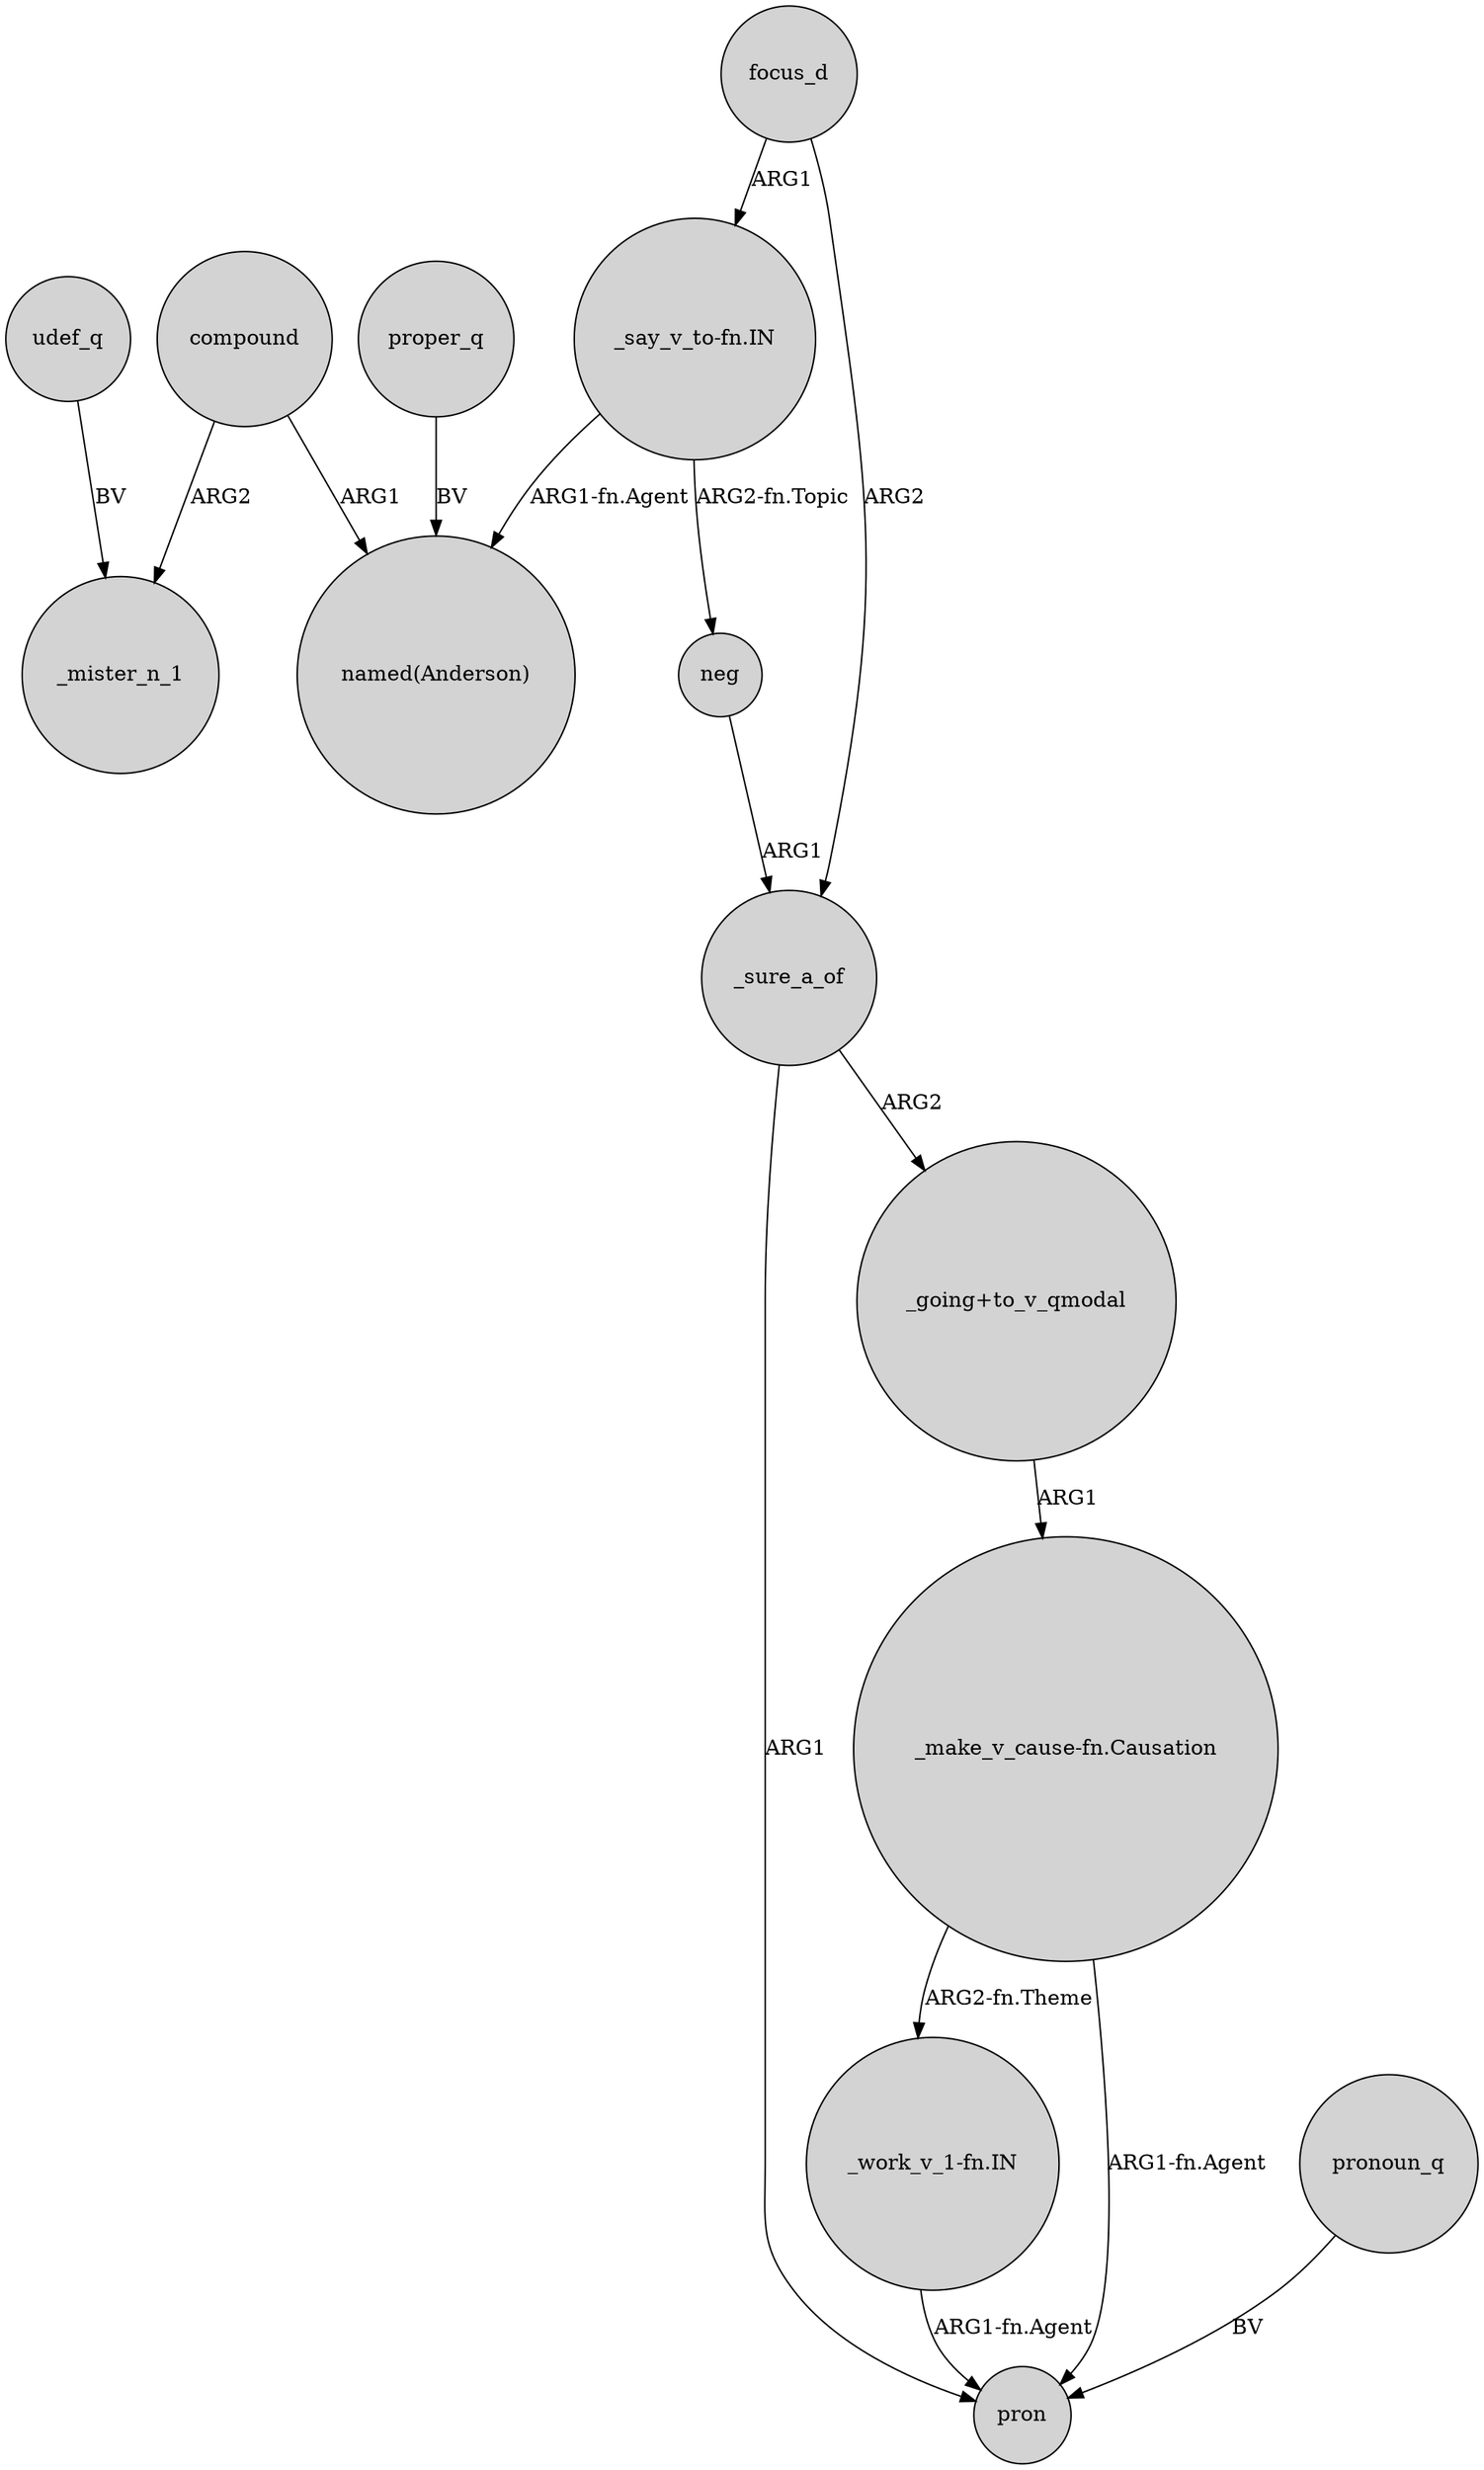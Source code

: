 digraph {
	node [shape=circle style=filled]
	compound -> "named(Anderson)" [label=ARG1]
	udef_q -> _mister_n_1 [label=BV]
	_sure_a_of -> "_going+to_v_qmodal" [label=ARG2]
	"_make_v_cause-fn.Causation" -> pron [label="ARG1-fn.Agent"]
	"_say_v_to-fn.IN" -> "named(Anderson)" [label="ARG1-fn.Agent"]
	focus_d -> _sure_a_of [label=ARG2]
	"_work_v_1-fn.IN" -> pron [label="ARG1-fn.Agent"]
	"_say_v_to-fn.IN" -> neg [label="ARG2-fn.Topic"]
	_sure_a_of -> pron [label=ARG1]
	"_make_v_cause-fn.Causation" -> "_work_v_1-fn.IN" [label="ARG2-fn.Theme"]
	"_going+to_v_qmodal" -> "_make_v_cause-fn.Causation" [label=ARG1]
	focus_d -> "_say_v_to-fn.IN" [label=ARG1]
	proper_q -> "named(Anderson)" [label=BV]
	compound -> _mister_n_1 [label=ARG2]
	neg -> _sure_a_of [label=ARG1]
	pronoun_q -> pron [label=BV]
}
